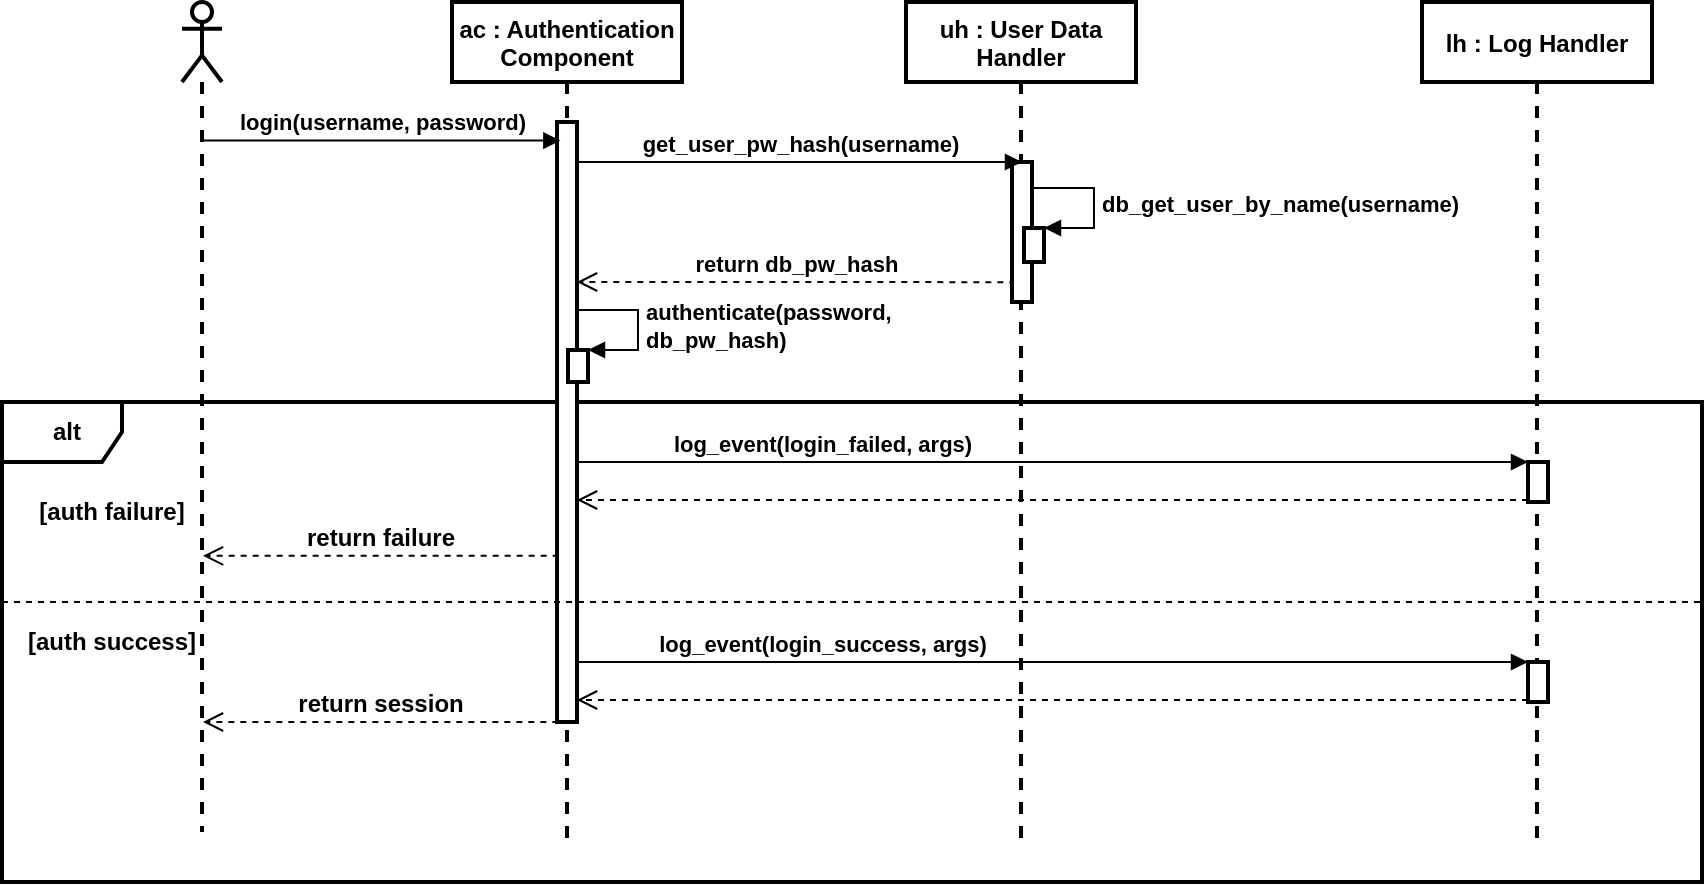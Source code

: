 <mxfile version="15.5.2" type="device"><diagram id="kgpKYQtTHZ0yAKxKKP6v" name="Page-1"><mxGraphModel dx="1185" dy="619" grid="1" gridSize="10" guides="1" tooltips="1" connect="1" arrows="1" fold="1" page="1" pageScale="1" pageWidth="850" pageHeight="1100" math="0" shadow="0"><root><mxCell id="0"/><mxCell id="1" parent="0"/><mxCell id="GdtuYee-Ria83BWaj1N4-18" value="&lt;div align=&quot;center&quot;&gt;&lt;font style=&quot;font-size: 12px&quot;&gt;&lt;b&gt;alt&lt;/b&gt;&lt;/font&gt;&lt;/div&gt;" style="shape=umlFrame;whiteSpace=wrap;html=1;width=60;height=30;boundedLbl=1;verticalAlign=middle;align=center;spacingLeft=5;strokeWidth=2;" parent="1" vertex="1"><mxGeometry x="20" y="220" width="850" height="240" as="geometry"/></mxCell><mxCell id="GdtuYee-Ria83BWaj1N4-15" value="&lt;b&gt;return db_pw_hash&lt;br&gt;&lt;/b&gt;" style="html=1;verticalAlign=bottom;endArrow=open;dashed=1;endSize=8;rounded=0;exitX=0.167;exitY=0.86;exitDx=0;exitDy=0;exitPerimeter=0;" parent="1" edge="1" target="3nuBFxr9cyL0pnOWT2aG-2" source="GdtuYee-Ria83BWaj1N4-5"><mxGeometry relative="1" as="geometry"><mxPoint x="523" y="200.04" as="sourcePoint"/><mxPoint x="307.93" y="199.7" as="targetPoint"/><Array as="points"><mxPoint x="470" y="160"/></Array></mxGeometry></mxCell><mxCell id="3nuBFxr9cyL0pnOWT2aG-1" value="ac : Authentication&#xA; Component" style="shape=umlLifeline;perimeter=lifelinePerimeter;container=1;collapsible=0;recursiveResize=0;rounded=0;shadow=0;strokeWidth=2;fontStyle=1" parent="1" vertex="1"><mxGeometry x="245" y="20" width="115" height="420" as="geometry"/></mxCell><mxCell id="3nuBFxr9cyL0pnOWT2aG-2" value="" style="points=[];perimeter=orthogonalPerimeter;rounded=0;shadow=0;strokeWidth=2;" parent="3nuBFxr9cyL0pnOWT2aG-1" vertex="1"><mxGeometry x="52.5" y="60" width="10" height="300" as="geometry"/></mxCell><mxCell id="OFrMyVSjGmY0-DPvkI8z-4" value="" style="html=1;points=[];perimeter=orthogonalPerimeter;strokeWidth=2;" vertex="1" parent="3nuBFxr9cyL0pnOWT2aG-1"><mxGeometry x="58" y="174" width="10" height="16" as="geometry"/></mxCell><mxCell id="OFrMyVSjGmY0-DPvkI8z-5" value="&lt;b&gt;authenticate(password, &lt;br&gt;db_pw_hash)&lt;/b&gt;" style="edgeStyle=orthogonalEdgeStyle;html=1;align=left;spacingLeft=2;endArrow=block;rounded=0;entryX=1;entryY=0;strokeWidth=1;" edge="1" parent="3nuBFxr9cyL0pnOWT2aG-1" target="OFrMyVSjGmY0-DPvkI8z-4"><mxGeometry relative="1" as="geometry"><mxPoint x="63" y="154" as="sourcePoint"/><Array as="points"><mxPoint x="93" y="154"/></Array></mxGeometry></mxCell><mxCell id="GdtuYee-Ria83BWaj1N4-19" value="" style="endArrow=none;dashed=1;html=1;strokeWidth=1;rounded=0;endSize=6;" parent="3nuBFxr9cyL0pnOWT2aG-1" edge="1"><mxGeometry width="50" height="50" relative="1" as="geometry"><mxPoint x="-225" y="300" as="sourcePoint"/><mxPoint x="625" y="300" as="targetPoint"/></mxGeometry></mxCell><mxCell id="GdtuYee-Ria83BWaj1N4-2" value="" style="shape=umlLifeline;participant=umlActor;perimeter=lifelinePerimeter;whiteSpace=wrap;html=1;container=1;collapsible=0;recursiveResize=0;verticalAlign=top;spacingTop=36;outlineConnect=0;strokeWidth=2;" parent="1" vertex="1"><mxGeometry x="110" y="20" width="20" height="415" as="geometry"/></mxCell><mxCell id="GdtuYee-Ria83BWaj1N4-3" value="&lt;b&gt;login(username, password)&lt;br&gt;&lt;/b&gt;" style="html=1;verticalAlign=bottom;endArrow=block;rounded=0;entryX=0.167;entryY=0.031;entryDx=0;entryDy=0;entryPerimeter=0;strokeWidth=1;" parent="1" source="GdtuYee-Ria83BWaj1N4-2" target="3nuBFxr9cyL0pnOWT2aG-2" edge="1"><mxGeometry width="80" relative="1" as="geometry"><mxPoint x="280" y="310" as="sourcePoint"/><mxPoint x="360" y="310" as="targetPoint"/></mxGeometry></mxCell><mxCell id="GdtuYee-Ria83BWaj1N4-4" value="uh : User Data&#xA; Handler" style="shape=umlLifeline;perimeter=lifelinePerimeter;container=1;collapsible=0;recursiveResize=0;rounded=0;shadow=0;strokeWidth=2;fontStyle=1" parent="1" vertex="1"><mxGeometry x="472" y="20" width="115" height="420" as="geometry"/></mxCell><mxCell id="GdtuYee-Ria83BWaj1N4-5" value="" style="points=[];perimeter=orthogonalPerimeter;rounded=0;shadow=0;strokeWidth=2;" parent="GdtuYee-Ria83BWaj1N4-4" vertex="1"><mxGeometry x="53" y="80" width="10" height="70" as="geometry"/></mxCell><mxCell id="OFrMyVSjGmY0-DPvkI8z-1" value="" style="html=1;points=[];perimeter=orthogonalPerimeter;strokeWidth=2;" vertex="1" parent="GdtuYee-Ria83BWaj1N4-4"><mxGeometry x="59" y="113" width="10" height="17" as="geometry"/></mxCell><mxCell id="OFrMyVSjGmY0-DPvkI8z-2" value="&lt;b&gt;db_get_user_by_name(username)&lt;/b&gt;" style="edgeStyle=orthogonalEdgeStyle;html=1;align=left;spacingLeft=2;endArrow=block;rounded=0;entryX=1;entryY=0;strokeWidth=1;" edge="1" target="OFrMyVSjGmY0-DPvkI8z-1" parent="GdtuYee-Ria83BWaj1N4-4"><mxGeometry relative="1" as="geometry"><mxPoint x="64" y="93" as="sourcePoint"/><Array as="points"><mxPoint x="94" y="93"/></Array></mxGeometry></mxCell><mxCell id="GdtuYee-Ria83BWaj1N4-12" value="&lt;b&gt;get_user_pw_hash(username)&lt;/b&gt;" style="html=1;verticalAlign=bottom;endArrow=block;rounded=0;strokeWidth=1;" parent="1" edge="1" source="3nuBFxr9cyL0pnOWT2aG-2"><mxGeometry width="80" relative="1" as="geometry"><mxPoint x="307.94" y="139.21" as="sourcePoint"/><mxPoint x="530" y="100" as="targetPoint"/></mxGeometry></mxCell><mxCell id="GdtuYee-Ria83BWaj1N4-20" value="&lt;b&gt;[auth success]&lt;/b&gt;" style="text;html=1;strokeColor=none;fillColor=none;align=center;verticalAlign=middle;whiteSpace=wrap;rounded=0;" parent="1" vertex="1"><mxGeometry x="20" y="325" width="110" height="30" as="geometry"/></mxCell><mxCell id="GdtuYee-Ria83BWaj1N4-23" value="&lt;b&gt;[auth failure]&lt;/b&gt;" style="text;html=1;strokeColor=none;fillColor=none;align=center;verticalAlign=middle;whiteSpace=wrap;rounded=0;" parent="1" vertex="1"><mxGeometry x="20" y="260" width="110" height="30" as="geometry"/></mxCell><mxCell id="GdtuYee-Ria83BWaj1N4-26" value="&lt;b&gt;return failure&lt;br&gt;&lt;/b&gt;" style="html=1;verticalAlign=bottom;endArrow=open;dashed=1;endSize=8;rounded=0;fontSize=12;strokeWidth=1;exitX=0.083;exitY=0.723;exitDx=0;exitDy=0;exitPerimeter=0;" parent="1" target="GdtuYee-Ria83BWaj1N4-2" edge="1" source="3nuBFxr9cyL0pnOWT2aG-2"><mxGeometry relative="1" as="geometry"><mxPoint x="303" y="320" as="sourcePoint"/><mxPoint x="130" y="219" as="targetPoint"/><Array as="points"/></mxGeometry></mxCell><mxCell id="GdtuYee-Ria83BWaj1N4-35" value="lh : Log Handler" style="shape=umlLifeline;perimeter=lifelinePerimeter;container=1;collapsible=0;recursiveResize=0;rounded=0;shadow=0;strokeWidth=2;fontStyle=1" parent="1" vertex="1"><mxGeometry x="730" y="20" width="115" height="420" as="geometry"/></mxCell><mxCell id="OFrMyVSjGmY0-DPvkI8z-7" value="" style="html=1;points=[];perimeter=orthogonalPerimeter;strokeWidth=2;align=center;" vertex="1" parent="GdtuYee-Ria83BWaj1N4-35"><mxGeometry x="53" y="230" width="10" height="20" as="geometry"/></mxCell><mxCell id="OFrMyVSjGmY0-DPvkI8z-14" value="" style="html=1;points=[];perimeter=orthogonalPerimeter;strokeWidth=2;align=center;" vertex="1" parent="GdtuYee-Ria83BWaj1N4-35"><mxGeometry x="53" y="330" width="10" height="20" as="geometry"/></mxCell><mxCell id="OFrMyVSjGmY0-DPvkI8z-15" value="" style="html=1;verticalAlign=bottom;endArrow=open;dashed=1;endSize=8;exitX=0;exitY=0.95;rounded=0;strokeWidth=1;" edge="1" parent="GdtuYee-Ria83BWaj1N4-35" source="OFrMyVSjGmY0-DPvkI8z-14"><mxGeometry relative="1" as="geometry"><mxPoint x="-422.5" y="349" as="targetPoint"/></mxGeometry></mxCell><mxCell id="OFrMyVSjGmY0-DPvkI8z-16" value="&lt;b&gt;log_event(login_success, args)&lt;br&gt;&lt;/b&gt;" style="html=1;verticalAlign=bottom;endArrow=block;entryX=0;entryY=0;rounded=0;strokeWidth=1;" edge="1" parent="GdtuYee-Ria83BWaj1N4-35" target="OFrMyVSjGmY0-DPvkI8z-14"><mxGeometry x="-0.485" relative="1" as="geometry"><mxPoint x="-422.5" y="330" as="sourcePoint"/><mxPoint as="offset"/></mxGeometry></mxCell><mxCell id="OFrMyVSjGmY0-DPvkI8z-9" value="" style="html=1;verticalAlign=bottom;endArrow=open;dashed=1;endSize=8;exitX=0;exitY=0.95;rounded=0;strokeWidth=1;" edge="1" source="OFrMyVSjGmY0-DPvkI8z-7" parent="1" target="3nuBFxr9cyL0pnOWT2aG-2"><mxGeometry relative="1" as="geometry"><mxPoint x="713" y="311" as="targetPoint"/></mxGeometry></mxCell><mxCell id="OFrMyVSjGmY0-DPvkI8z-8" value="&lt;b&gt;log_event(login_failed, args)&lt;br&gt;&lt;/b&gt;" style="html=1;verticalAlign=bottom;endArrow=block;entryX=0;entryY=0;rounded=0;strokeWidth=1;" edge="1" target="OFrMyVSjGmY0-DPvkI8z-7" parent="1" source="3nuBFxr9cyL0pnOWT2aG-2"><mxGeometry x="-0.485" relative="1" as="geometry"><mxPoint x="713" y="235" as="sourcePoint"/><mxPoint as="offset"/></mxGeometry></mxCell><mxCell id="OFrMyVSjGmY0-DPvkI8z-10" value="&lt;b&gt;return session&lt;br&gt;&lt;/b&gt;" style="html=1;verticalAlign=bottom;endArrow=open;dashed=1;endSize=8;rounded=0;fontSize=12;strokeWidth=1;exitX=0.066;exitY=1;exitDx=0;exitDy=0;exitPerimeter=0;" edge="1" parent="1" source="3nuBFxr9cyL0pnOWT2aG-2" target="GdtuYee-Ria83BWaj1N4-2"><mxGeometry relative="1" as="geometry"><mxPoint x="298.16" y="370" as="sourcePoint"/><mxPoint x="119.997" y="370" as="targetPoint"/><Array as="points"/></mxGeometry></mxCell></root></mxGraphModel></diagram></mxfile>
